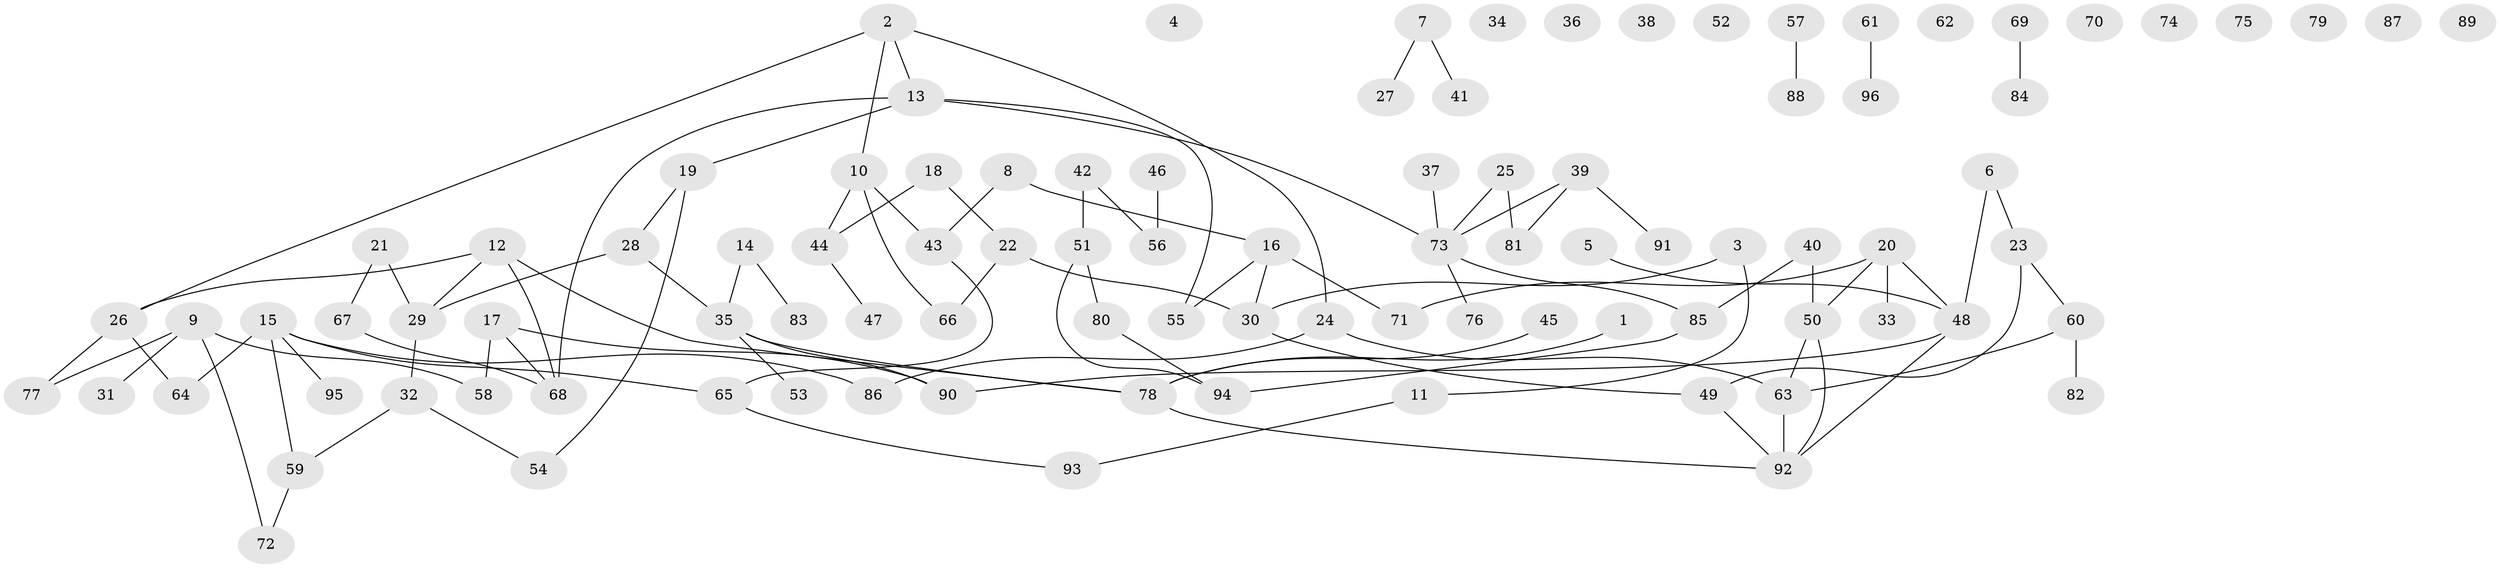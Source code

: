 // Generated by graph-tools (version 1.1) at 2025/33/03/09/25 02:33:23]
// undirected, 96 vertices, 105 edges
graph export_dot {
graph [start="1"]
  node [color=gray90,style=filled];
  1;
  2;
  3;
  4;
  5;
  6;
  7;
  8;
  9;
  10;
  11;
  12;
  13;
  14;
  15;
  16;
  17;
  18;
  19;
  20;
  21;
  22;
  23;
  24;
  25;
  26;
  27;
  28;
  29;
  30;
  31;
  32;
  33;
  34;
  35;
  36;
  37;
  38;
  39;
  40;
  41;
  42;
  43;
  44;
  45;
  46;
  47;
  48;
  49;
  50;
  51;
  52;
  53;
  54;
  55;
  56;
  57;
  58;
  59;
  60;
  61;
  62;
  63;
  64;
  65;
  66;
  67;
  68;
  69;
  70;
  71;
  72;
  73;
  74;
  75;
  76;
  77;
  78;
  79;
  80;
  81;
  82;
  83;
  84;
  85;
  86;
  87;
  88;
  89;
  90;
  91;
  92;
  93;
  94;
  95;
  96;
  1 -- 78;
  2 -- 10;
  2 -- 13;
  2 -- 24;
  2 -- 26;
  3 -- 11;
  3 -- 30;
  5 -- 48;
  6 -- 23;
  6 -- 48;
  7 -- 27;
  7 -- 41;
  8 -- 16;
  8 -- 43;
  9 -- 31;
  9 -- 58;
  9 -- 72;
  9 -- 77;
  10 -- 43;
  10 -- 44;
  10 -- 66;
  11 -- 93;
  12 -- 26;
  12 -- 29;
  12 -- 68;
  12 -- 78;
  13 -- 19;
  13 -- 55;
  13 -- 68;
  13 -- 73;
  14 -- 35;
  14 -- 83;
  15 -- 59;
  15 -- 64;
  15 -- 65;
  15 -- 86;
  15 -- 95;
  16 -- 30;
  16 -- 55;
  16 -- 71;
  17 -- 58;
  17 -- 68;
  17 -- 90;
  18 -- 22;
  18 -- 44;
  19 -- 28;
  19 -- 54;
  20 -- 33;
  20 -- 48;
  20 -- 50;
  20 -- 71;
  21 -- 29;
  21 -- 67;
  22 -- 30;
  22 -- 66;
  23 -- 49;
  23 -- 60;
  24 -- 63;
  24 -- 86;
  25 -- 73;
  25 -- 81;
  26 -- 64;
  26 -- 77;
  28 -- 29;
  28 -- 35;
  29 -- 32;
  30 -- 49;
  32 -- 54;
  32 -- 59;
  35 -- 53;
  35 -- 78;
  35 -- 90;
  37 -- 73;
  39 -- 73;
  39 -- 81;
  39 -- 91;
  40 -- 50;
  40 -- 85;
  42 -- 51;
  42 -- 56;
  43 -- 65;
  44 -- 47;
  45 -- 78;
  46 -- 56;
  48 -- 90;
  48 -- 92;
  49 -- 92;
  50 -- 63;
  50 -- 92;
  51 -- 80;
  51 -- 94;
  57 -- 88;
  59 -- 72;
  60 -- 63;
  60 -- 82;
  61 -- 96;
  63 -- 92;
  65 -- 93;
  67 -- 68;
  69 -- 84;
  73 -- 76;
  73 -- 85;
  78 -- 92;
  80 -- 94;
  85 -- 94;
}
